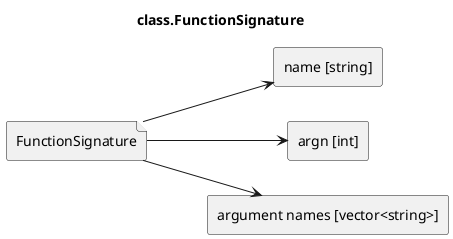 @startuml
left to right direction
title class.FunctionSignature

file FunctionSignature
rectangle "name [string]" as name
rectangle "argn [int]" as argn
rectangle "argument names [vector<string>]" as args

FunctionSignature-->name
FunctionSignature-->argn
FunctionSignature-->args
@enduml
